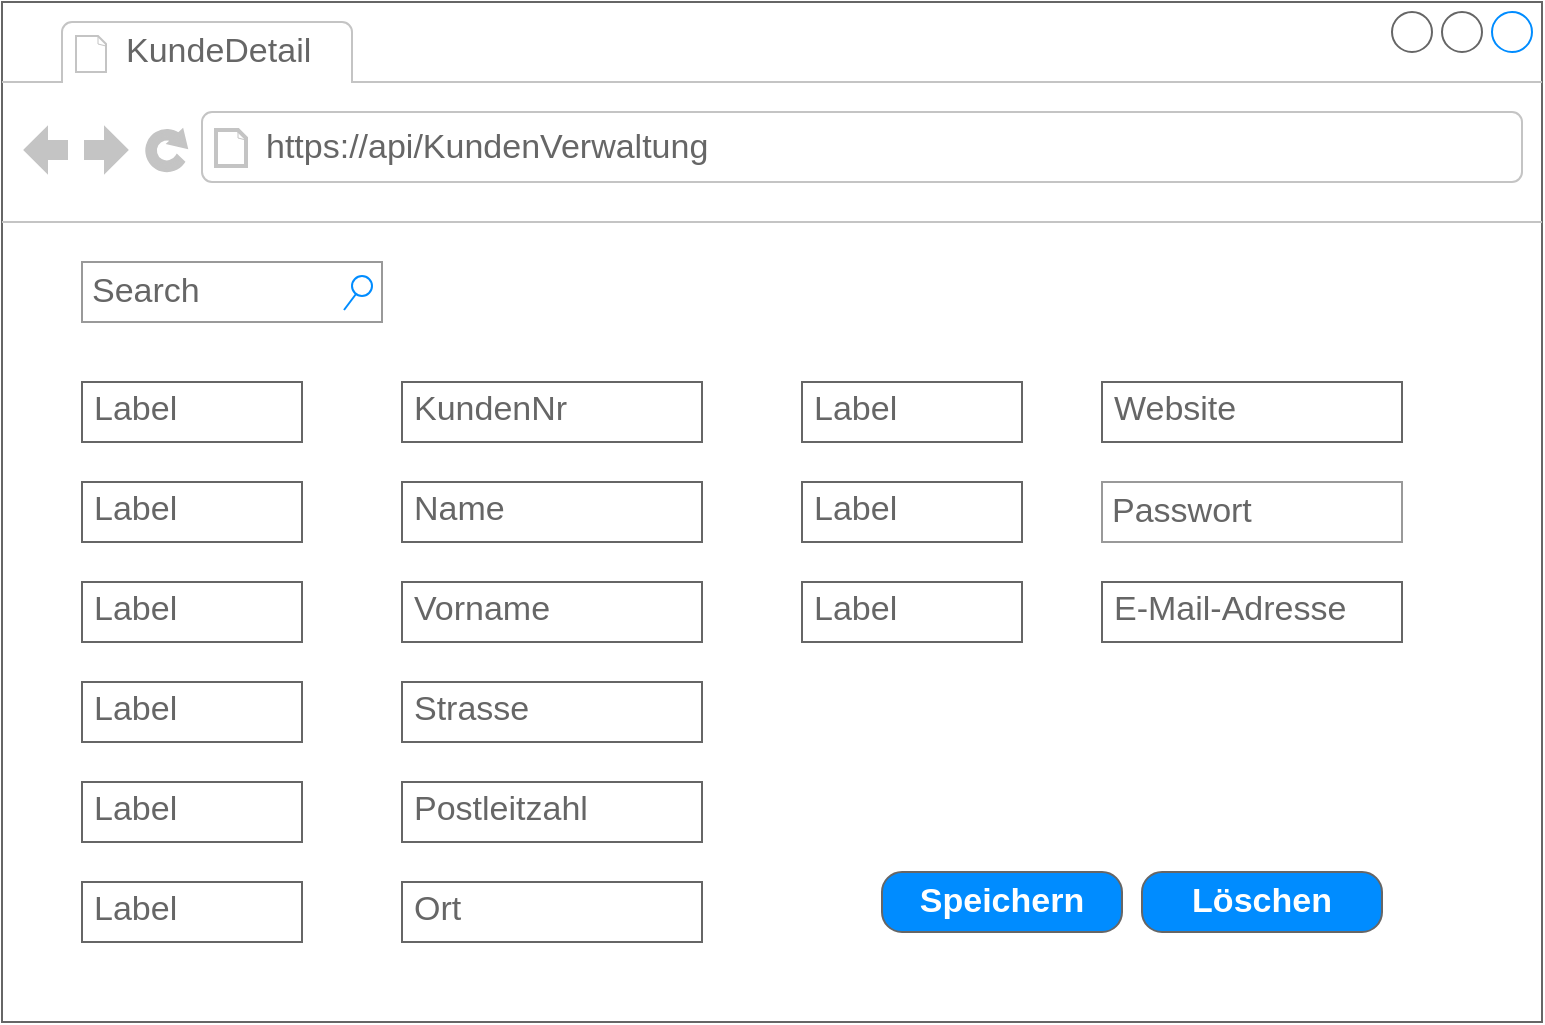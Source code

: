<mxfile version="13.9.9" type="device"><diagram id="sNMUyGyg7vDTOyks-q_z" name="Seite-1"><mxGraphModel dx="1913" dy="966" grid="1" gridSize="10" guides="1" tooltips="1" connect="1" arrows="1" fold="1" page="1" pageScale="1" pageWidth="827" pageHeight="1169" math="0" shadow="0"><root><mxCell id="0"/><mxCell id="1" parent="0"/><mxCell id="iRnM0CZ1rPtXm_pwSVnO-1" value="" style="strokeWidth=1;shadow=0;dashed=0;align=center;html=1;shape=mxgraph.mockup.containers.browserWindow;rSize=0;strokeColor=#666666;strokeColor2=#008cff;strokeColor3=#c4c4c4;mainText=,;recursiveResize=0;" vertex="1" parent="1"><mxGeometry x="-120" y="160" width="770" height="510" as="geometry"/></mxCell><mxCell id="iRnM0CZ1rPtXm_pwSVnO-2" value="KundeDetail" style="strokeWidth=1;shadow=0;dashed=0;align=center;html=1;shape=mxgraph.mockup.containers.anchor;fontSize=17;fontColor=#666666;align=left;" vertex="1" parent="iRnM0CZ1rPtXm_pwSVnO-1"><mxGeometry x="60" y="12" width="110" height="26" as="geometry"/></mxCell><mxCell id="iRnM0CZ1rPtXm_pwSVnO-3" value="https://api/KundenVerwaltung" style="strokeWidth=1;shadow=0;dashed=0;align=center;html=1;shape=mxgraph.mockup.containers.anchor;rSize=0;fontSize=17;fontColor=#666666;align=left;" vertex="1" parent="iRnM0CZ1rPtXm_pwSVnO-1"><mxGeometry x="130" y="60" width="250" height="26" as="geometry"/></mxCell><mxCell id="iRnM0CZ1rPtXm_pwSVnO-4" value="Label" style="strokeWidth=1;shadow=0;dashed=0;align=center;html=1;shape=mxgraph.mockup.text.textBox;fontColor=#666666;align=left;fontSize=17;spacingLeft=4;spacingTop=-3;strokeColor=#666666;mainText=" vertex="1" parent="iRnM0CZ1rPtXm_pwSVnO-1"><mxGeometry x="400" y="190" width="110" height="30" as="geometry"/></mxCell><mxCell id="iRnM0CZ1rPtXm_pwSVnO-5" value="Label" style="strokeWidth=1;shadow=0;dashed=0;align=center;html=1;shape=mxgraph.mockup.text.textBox;fontColor=#666666;align=left;fontSize=17;spacingLeft=4;spacingTop=-3;strokeColor=#666666;mainText=" vertex="1" parent="iRnM0CZ1rPtXm_pwSVnO-1"><mxGeometry x="400" y="240" width="110" height="30" as="geometry"/></mxCell><mxCell id="iRnM0CZ1rPtXm_pwSVnO-6" value="Label" style="strokeWidth=1;shadow=0;dashed=0;align=center;html=1;shape=mxgraph.mockup.text.textBox;fontColor=#666666;align=left;fontSize=17;spacingLeft=4;spacingTop=-3;strokeColor=#666666;mainText=" vertex="1" parent="iRnM0CZ1rPtXm_pwSVnO-1"><mxGeometry x="40" y="290" width="110" height="30" as="geometry"/></mxCell><mxCell id="iRnM0CZ1rPtXm_pwSVnO-7" value="Label" style="strokeWidth=1;shadow=0;dashed=0;align=center;html=1;shape=mxgraph.mockup.text.textBox;fontColor=#666666;align=left;fontSize=17;spacingLeft=4;spacingTop=-3;strokeColor=#666666;mainText=" vertex="1" parent="iRnM0CZ1rPtXm_pwSVnO-1"><mxGeometry x="40" y="240" width="110" height="30" as="geometry"/></mxCell><mxCell id="iRnM0CZ1rPtXm_pwSVnO-9" value="Label" style="strokeWidth=1;shadow=0;dashed=0;align=center;html=1;shape=mxgraph.mockup.text.textBox;fontColor=#666666;align=left;fontSize=17;spacingLeft=4;spacingTop=-3;strokeColor=#666666;mainText=" vertex="1" parent="iRnM0CZ1rPtXm_pwSVnO-1"><mxGeometry x="40" y="190" width="110" height="30" as="geometry"/></mxCell><mxCell id="iRnM0CZ1rPtXm_pwSVnO-16" value="Search" style="strokeWidth=1;shadow=0;dashed=0;align=center;html=1;shape=mxgraph.mockup.forms.searchBox;strokeColor=#999999;mainText=;strokeColor2=#008cff;fontColor=#666666;fontSize=17;align=left;spacingLeft=3;" vertex="1" parent="iRnM0CZ1rPtXm_pwSVnO-1"><mxGeometry x="40" y="130" width="150" height="30" as="geometry"/></mxCell><mxCell id="iRnM0CZ1rPtXm_pwSVnO-17" value="Name" style="strokeWidth=1;shadow=0;dashed=0;align=center;html=1;shape=mxgraph.mockup.text.textBox;fontColor=#666666;align=left;fontSize=17;spacingLeft=4;spacingTop=-3;strokeColor=#666666;mainText=" vertex="1" parent="iRnM0CZ1rPtXm_pwSVnO-1"><mxGeometry x="200" y="240" width="150" height="30" as="geometry"/></mxCell><mxCell id="iRnM0CZ1rPtXm_pwSVnO-18" value="Vorname" style="strokeWidth=1;shadow=0;dashed=0;align=center;html=1;shape=mxgraph.mockup.text.textBox;fontColor=#666666;align=left;fontSize=17;spacingLeft=4;spacingTop=-3;strokeColor=#666666;mainText=" vertex="1" parent="iRnM0CZ1rPtXm_pwSVnO-1"><mxGeometry x="200" y="290" width="150" height="30" as="geometry"/></mxCell><mxCell id="iRnM0CZ1rPtXm_pwSVnO-19" value="Website" style="strokeWidth=1;shadow=0;dashed=0;align=center;html=1;shape=mxgraph.mockup.text.textBox;fontColor=#666666;align=left;fontSize=17;spacingLeft=4;spacingTop=-3;strokeColor=#666666;mainText=" vertex="1" parent="iRnM0CZ1rPtXm_pwSVnO-1"><mxGeometry x="550" y="190" width="150" height="30" as="geometry"/></mxCell><mxCell id="iRnM0CZ1rPtXm_pwSVnO-22" value="KundenNr" style="strokeWidth=1;shadow=0;dashed=0;align=center;html=1;shape=mxgraph.mockup.text.textBox;fontColor=#666666;align=left;fontSize=17;spacingLeft=4;spacingTop=-3;strokeColor=#666666;mainText=" vertex="1" parent="iRnM0CZ1rPtXm_pwSVnO-1"><mxGeometry x="200" y="190" width="150" height="30" as="geometry"/></mxCell><mxCell id="iRnM0CZ1rPtXm_pwSVnO-23" value="Speichern" style="strokeWidth=1;shadow=0;dashed=0;align=center;html=1;shape=mxgraph.mockup.buttons.button;strokeColor=#666666;fontColor=#ffffff;mainText=;buttonStyle=round;fontSize=17;fontStyle=1;fillColor=#008cff;whiteSpace=wrap;" vertex="1" parent="iRnM0CZ1rPtXm_pwSVnO-1"><mxGeometry x="440" y="435" width="120" height="30" as="geometry"/></mxCell><mxCell id="iRnM0CZ1rPtXm_pwSVnO-24" value="Löschen" style="strokeWidth=1;shadow=0;dashed=0;align=center;html=1;shape=mxgraph.mockup.buttons.button;strokeColor=#666666;fontColor=#ffffff;mainText=;buttonStyle=round;fontSize=17;fontStyle=1;fillColor=#008cff;whiteSpace=wrap;" vertex="1" parent="iRnM0CZ1rPtXm_pwSVnO-1"><mxGeometry x="570" y="435" width="120" height="30" as="geometry"/></mxCell><mxCell id="iRnM0CZ1rPtXm_pwSVnO-25" value="Label" style="strokeWidth=1;shadow=0;dashed=0;align=center;html=1;shape=mxgraph.mockup.text.textBox;fontColor=#666666;align=left;fontSize=17;spacingLeft=4;spacingTop=-3;strokeColor=#666666;mainText=" vertex="1" parent="iRnM0CZ1rPtXm_pwSVnO-1"><mxGeometry x="400" y="290" width="110" height="30" as="geometry"/></mxCell><mxCell id="iRnM0CZ1rPtXm_pwSVnO-26" value="E-Mail-Adresse" style="strokeWidth=1;shadow=0;dashed=0;align=center;html=1;shape=mxgraph.mockup.text.textBox;fontColor=#666666;align=left;fontSize=17;spacingLeft=4;spacingTop=-3;strokeColor=#666666;mainText=" vertex="1" parent="iRnM0CZ1rPtXm_pwSVnO-1"><mxGeometry x="550" y="290" width="150" height="30" as="geometry"/></mxCell><mxCell id="iRnM0CZ1rPtXm_pwSVnO-28" value="Passwort" style="strokeWidth=1;shadow=0;dashed=0;align=center;html=1;shape=mxgraph.mockup.forms.pwField;strokeColor=#999999;mainText=;align=left;fontColor=#666666;fontSize=17;spacingLeft=3;" vertex="1" parent="iRnM0CZ1rPtXm_pwSVnO-1"><mxGeometry x="550" y="240" width="150" height="30" as="geometry"/></mxCell><mxCell id="iRnM0CZ1rPtXm_pwSVnO-29" value="Label" style="strokeWidth=1;shadow=0;dashed=0;align=center;html=1;shape=mxgraph.mockup.text.textBox;fontColor=#666666;align=left;fontSize=17;spacingLeft=4;spacingTop=-3;strokeColor=#666666;mainText=" vertex="1" parent="iRnM0CZ1rPtXm_pwSVnO-1"><mxGeometry x="40" y="440" width="110" height="30" as="geometry"/></mxCell><mxCell id="iRnM0CZ1rPtXm_pwSVnO-30" value="Label" style="strokeWidth=1;shadow=0;dashed=0;align=center;html=1;shape=mxgraph.mockup.text.textBox;fontColor=#666666;align=left;fontSize=17;spacingLeft=4;spacingTop=-3;strokeColor=#666666;mainText=" vertex="1" parent="iRnM0CZ1rPtXm_pwSVnO-1"><mxGeometry x="40" y="390" width="110" height="30" as="geometry"/></mxCell><mxCell id="iRnM0CZ1rPtXm_pwSVnO-31" value="Label" style="strokeWidth=1;shadow=0;dashed=0;align=center;html=1;shape=mxgraph.mockup.text.textBox;fontColor=#666666;align=left;fontSize=17;spacingLeft=4;spacingTop=-3;strokeColor=#666666;mainText=" vertex="1" parent="iRnM0CZ1rPtXm_pwSVnO-1"><mxGeometry x="40" y="340" width="110" height="30" as="geometry"/></mxCell><mxCell id="iRnM0CZ1rPtXm_pwSVnO-32" value="Postleitzahl" style="strokeWidth=1;shadow=0;dashed=0;align=center;html=1;shape=mxgraph.mockup.text.textBox;fontColor=#666666;align=left;fontSize=17;spacingLeft=4;spacingTop=-3;strokeColor=#666666;mainText=" vertex="1" parent="iRnM0CZ1rPtXm_pwSVnO-1"><mxGeometry x="200" y="390" width="150" height="30" as="geometry"/></mxCell><mxCell id="iRnM0CZ1rPtXm_pwSVnO-33" value="Ort" style="strokeWidth=1;shadow=0;dashed=0;align=center;html=1;shape=mxgraph.mockup.text.textBox;fontColor=#666666;align=left;fontSize=17;spacingLeft=4;spacingTop=-3;strokeColor=#666666;mainText=" vertex="1" parent="iRnM0CZ1rPtXm_pwSVnO-1"><mxGeometry x="200" y="440" width="150" height="30" as="geometry"/></mxCell><mxCell id="iRnM0CZ1rPtXm_pwSVnO-34" value="Strasse" style="strokeWidth=1;shadow=0;dashed=0;align=center;html=1;shape=mxgraph.mockup.text.textBox;fontColor=#666666;align=left;fontSize=17;spacingLeft=4;spacingTop=-3;strokeColor=#666666;mainText=" vertex="1" parent="iRnM0CZ1rPtXm_pwSVnO-1"><mxGeometry x="200" y="340" width="150" height="30" as="geometry"/></mxCell></root></mxGraphModel></diagram></mxfile>